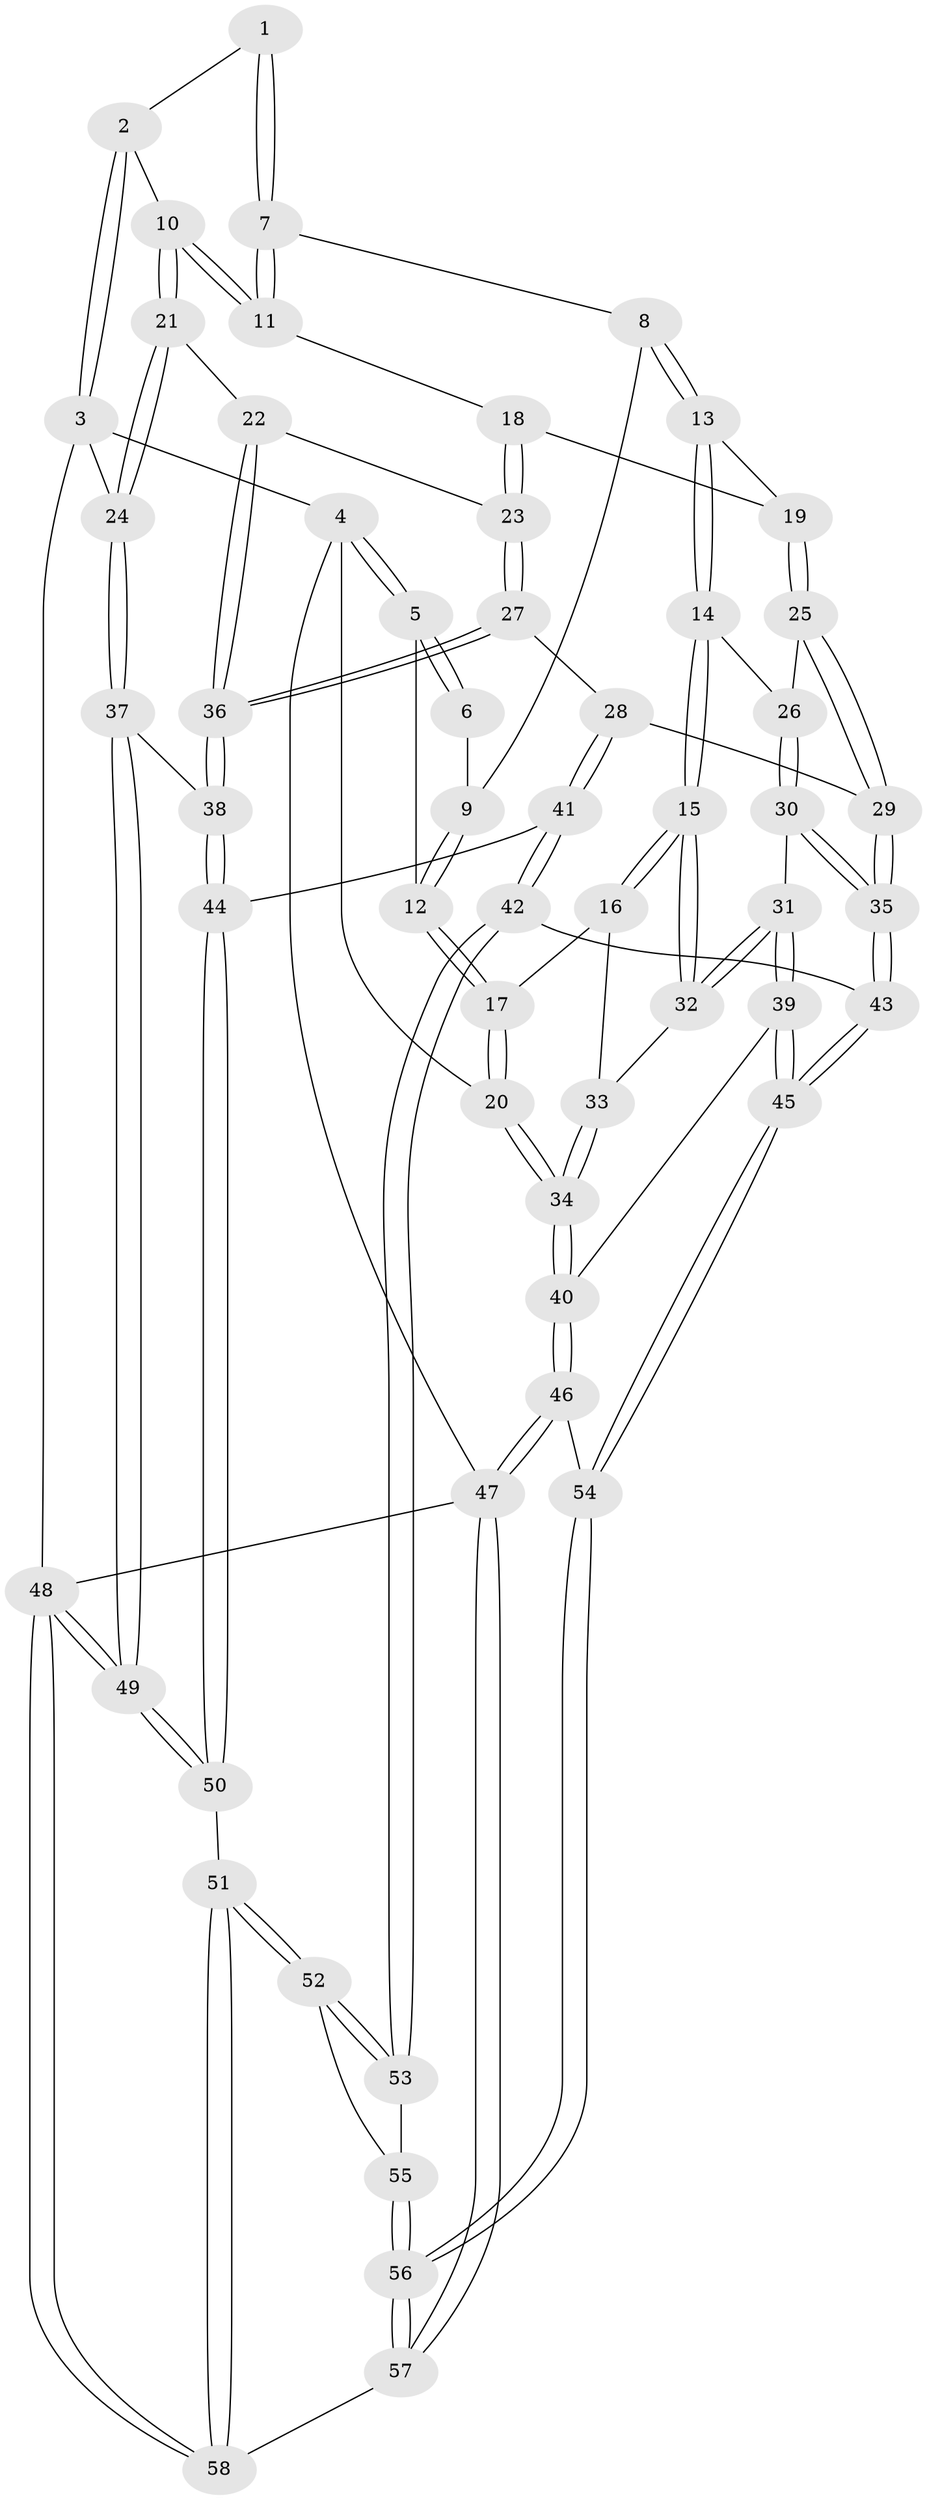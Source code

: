 // coarse degree distribution, {3: 0.14705882352941177, 5: 0.2647058823529412, 2: 0.029411764705882353, 4: 0.4411764705882353, 6: 0.11764705882352941}
// Generated by graph-tools (version 1.1) at 2025/52/02/27/25 19:52:38]
// undirected, 58 vertices, 142 edges
graph export_dot {
graph [start="1"]
  node [color=gray90,style=filled];
  1 [pos="+0.6791463166270967+0"];
  2 [pos="+1+0"];
  3 [pos="+1+0"];
  4 [pos="+0+0"];
  5 [pos="+0.07375190345165511+0"];
  6 [pos="+0.5144762571828945+0"];
  7 [pos="+0.6792835682510667+0.048060157695602165"];
  8 [pos="+0.5472740512342523+0.12808265378693118"];
  9 [pos="+0.4981097625337498+0.0907419365615103"];
  10 [pos="+0.8428270878888573+0.18991286432954335"];
  11 [pos="+0.7526175538883896+0.13269549579734424"];
  12 [pos="+0.2107318295118034+0.0718101408588116"];
  13 [pos="+0.5369763606083019+0.21800587663875481"];
  14 [pos="+0.3196312835410979+0.25920594986134676"];
  15 [pos="+0.24732588070901582+0.24175820740915133"];
  16 [pos="+0.23307972098103868+0.20486801921268016"];
  17 [pos="+0.22221875890673495+0.16328374050039215"];
  18 [pos="+0.5878816310551225+0.25937835138872084"];
  19 [pos="+0.5711477318626983+0.2592050407616032"];
  20 [pos="+0+0.3299871823100022"];
  21 [pos="+0.8794382613395154+0.24819497037755286"];
  22 [pos="+0.8620348148252922+0.27991287697444955"];
  23 [pos="+0.7265139372048226+0.3153279613959617"];
  24 [pos="+1+0.1963881744185496"];
  25 [pos="+0.548238996369403+0.3663678428465446"];
  26 [pos="+0.42747929383043926+0.35615772758459613"];
  27 [pos="+0.6487555080907949+0.4217483230639819"];
  28 [pos="+0.6172236100264651+0.44036095483048066"];
  29 [pos="+0.5639784867015154+0.4054967040698897"];
  30 [pos="+0.42784165651184636+0.4989984714480065"];
  31 [pos="+0.20999553009031866+0.40630853285373386"];
  32 [pos="+0.2172403605380599+0.3474389977391742"];
  33 [pos="+0+0.335202923383484"];
  34 [pos="+0+0.3611965421467398"];
  35 [pos="+0.434523333349874+0.5064489733425156"];
  36 [pos="+0.8640737965897849+0.4785087636704478"];
  37 [pos="+1+0.479836084809364"];
  38 [pos="+0.8641374923900195+0.47879769367897207"];
  39 [pos="+0.18141604909612266+0.458725896207784"];
  40 [pos="+0+0.5197964201668561"];
  41 [pos="+0.6360361316009173+0.5685193590006229"];
  42 [pos="+0.4746555565918777+0.65809471839266"];
  43 [pos="+0.45921637794427406+0.6529022390764525"];
  44 [pos="+0.8231711644217311+0.6253301425885343"];
  45 [pos="+0.23868642900233347+0.7206651460710178"];
  46 [pos="+0+0.6553725036971042"];
  47 [pos="+0+1"];
  48 [pos="+1+1"];
  49 [pos="+1+0.8623051560486643"];
  50 [pos="+0.8380261876489049+0.6628446223606994"];
  51 [pos="+0.6620459836048128+0.9180818668042154"];
  52 [pos="+0.6318353098546791+0.8897334738268391"];
  53 [pos="+0.5518499681303679+0.785649394460501"];
  54 [pos="+0.22341774623879546+0.7436169286057209"];
  55 [pos="+0.33422924192149644+0.8790053673868982"];
  56 [pos="+0.22768184181378584+0.889804233618946"];
  57 [pos="+0.1759958349890714+1"];
  58 [pos="+0.6842490576256882+1"];
  1 -- 2;
  1 -- 7;
  1 -- 7;
  2 -- 3;
  2 -- 3;
  2 -- 10;
  3 -- 4;
  3 -- 24;
  3 -- 48;
  4 -- 5;
  4 -- 5;
  4 -- 20;
  4 -- 47;
  5 -- 6;
  5 -- 6;
  5 -- 12;
  6 -- 9;
  7 -- 8;
  7 -- 11;
  7 -- 11;
  8 -- 9;
  8 -- 13;
  8 -- 13;
  9 -- 12;
  9 -- 12;
  10 -- 11;
  10 -- 11;
  10 -- 21;
  10 -- 21;
  11 -- 18;
  12 -- 17;
  12 -- 17;
  13 -- 14;
  13 -- 14;
  13 -- 19;
  14 -- 15;
  14 -- 15;
  14 -- 26;
  15 -- 16;
  15 -- 16;
  15 -- 32;
  15 -- 32;
  16 -- 17;
  16 -- 33;
  17 -- 20;
  17 -- 20;
  18 -- 19;
  18 -- 23;
  18 -- 23;
  19 -- 25;
  19 -- 25;
  20 -- 34;
  20 -- 34;
  21 -- 22;
  21 -- 24;
  21 -- 24;
  22 -- 23;
  22 -- 36;
  22 -- 36;
  23 -- 27;
  23 -- 27;
  24 -- 37;
  24 -- 37;
  25 -- 26;
  25 -- 29;
  25 -- 29;
  26 -- 30;
  26 -- 30;
  27 -- 28;
  27 -- 36;
  27 -- 36;
  28 -- 29;
  28 -- 41;
  28 -- 41;
  29 -- 35;
  29 -- 35;
  30 -- 31;
  30 -- 35;
  30 -- 35;
  31 -- 32;
  31 -- 32;
  31 -- 39;
  31 -- 39;
  32 -- 33;
  33 -- 34;
  33 -- 34;
  34 -- 40;
  34 -- 40;
  35 -- 43;
  35 -- 43;
  36 -- 38;
  36 -- 38;
  37 -- 38;
  37 -- 49;
  37 -- 49;
  38 -- 44;
  38 -- 44;
  39 -- 40;
  39 -- 45;
  39 -- 45;
  40 -- 46;
  40 -- 46;
  41 -- 42;
  41 -- 42;
  41 -- 44;
  42 -- 43;
  42 -- 53;
  42 -- 53;
  43 -- 45;
  43 -- 45;
  44 -- 50;
  44 -- 50;
  45 -- 54;
  45 -- 54;
  46 -- 47;
  46 -- 47;
  46 -- 54;
  47 -- 57;
  47 -- 57;
  47 -- 48;
  48 -- 49;
  48 -- 49;
  48 -- 58;
  48 -- 58;
  49 -- 50;
  49 -- 50;
  50 -- 51;
  51 -- 52;
  51 -- 52;
  51 -- 58;
  51 -- 58;
  52 -- 53;
  52 -- 53;
  52 -- 55;
  53 -- 55;
  54 -- 56;
  54 -- 56;
  55 -- 56;
  55 -- 56;
  56 -- 57;
  56 -- 57;
  57 -- 58;
}
